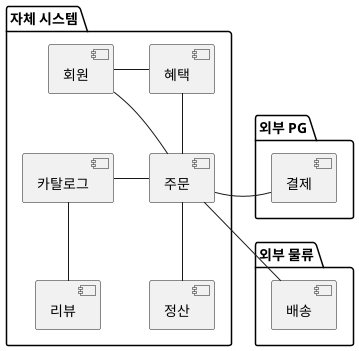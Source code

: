 @startuml

package "자체 시스템" {
    component 회원
    component 혜택
    component 주문
    component 카탈로그
    component 리뷰
    component 정산
}

package "외부 물류" {
    component 배송
}

package "외부 PG" {
    component 결제
}

회원 -right- 혜택
주문 -up- 회원
주문 -up- 혜택
주문 -left- 카탈로그
주문 -right- 결제
리뷰 -up- 카탈로그
주문 -down- 배송
정산 -up- 주문

@enduml
